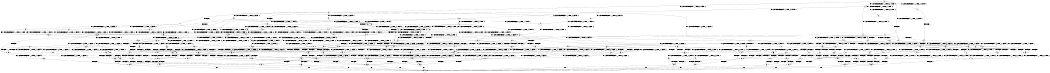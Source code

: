 digraph BCG {
size = "7, 10.5";
center = TRUE;
node [shape = circle];
0 [peripheries = 2];
0 -> 1 [label = "EX !0 !ATOMIC_EXCH_BRANCH (1, +1, TRUE, +0, 3, TRUE) !:0:"];
0 -> 2 [label = "EX !1 !ATOMIC_EXCH_BRANCH (1, +0, TRUE, +0, 1, TRUE) !:0:"];
0 -> 3 [label = "EX !2 !ATOMIC_EXCH_BRANCH (1, +1, TRUE, +0, 2, TRUE) !:0:"];
0 -> 4 [label = "EX !0 !ATOMIC_EXCH_BRANCH (1, +1, TRUE, +0, 3, TRUE) !:0:"];
1 -> 5 [label = "TERMINATE !0"];
2 -> 6 [label = "EX !0 !ATOMIC_EXCH_BRANCH (1, +1, TRUE, +0, 3, TRUE) !:0:"];
2 -> 7 [label = "EX !2 !ATOMIC_EXCH_BRANCH (1, +1, TRUE, +0, 2, TRUE) !:0:"];
2 -> 8 [label = "EX !0 !ATOMIC_EXCH_BRANCH (1, +1, TRUE, +0, 3, TRUE) !:0:"];
2 -> 2 [label = "EX !1 !ATOMIC_EXCH_BRANCH (1, +0, TRUE, +0, 1, TRUE) !:0:"];
3 -> 9 [label = "EX !0 !ATOMIC_EXCH_BRANCH (1, +1, TRUE, +0, 3, FALSE) !:0:"];
3 -> 10 [label = "TERMINATE !2"];
3 -> 11 [label = "EX !1 !ATOMIC_EXCH_BRANCH (1, +0, TRUE, +0, 1, FALSE) !:0:"];
3 -> 12 [label = "EX !0 !ATOMIC_EXCH_BRANCH (1, +1, TRUE, +0, 3, FALSE) !:0:"];
4 -> 5 [label = "TERMINATE !0"];
4 -> 13 [label = "TERMINATE !0"];
4 -> 14 [label = "EX !1 !ATOMIC_EXCH_BRANCH (1, +0, TRUE, +0, 1, FALSE) !:0:"];
4 -> 15 [label = "EX !2 !ATOMIC_EXCH_BRANCH (1, +1, TRUE, +0, 2, FALSE) !:0:"];
5 -> 16 [label = "EX !1 !ATOMIC_EXCH_BRANCH (1, +0, TRUE, +0, 1, FALSE) !:1:"];
6 -> 17 [label = "TERMINATE !0"];
7 -> 18 [label = "EX !0 !ATOMIC_EXCH_BRANCH (1, +1, TRUE, +0, 3, FALSE) !:0:"];
7 -> 19 [label = "TERMINATE !2"];
7 -> 20 [label = "EX !0 !ATOMIC_EXCH_BRANCH (1, +1, TRUE, +0, 3, FALSE) !:0:"];
7 -> 11 [label = "EX !1 !ATOMIC_EXCH_BRANCH (1, +0, TRUE, +0, 1, FALSE) !:0:"];
8 -> 17 [label = "TERMINATE !0"];
8 -> 21 [label = "TERMINATE !0"];
8 -> 22 [label = "EX !2 !ATOMIC_EXCH_BRANCH (1, +1, TRUE, +0, 2, FALSE) !:0:"];
8 -> 14 [label = "EX !1 !ATOMIC_EXCH_BRANCH (1, +0, TRUE, +0, 1, FALSE) !:0:"];
9 -> 23 [label = "EX !0 !ATOMIC_EXCH_BRANCH (1, +0, TRUE, +1, 1, TRUE) !:0:"];
10 -> 24 [label = "EX !0 !ATOMIC_EXCH_BRANCH (1, +1, TRUE, +0, 3, FALSE) !:0:"];
10 -> 25 [label = "EX !1 !ATOMIC_EXCH_BRANCH (1, +0, TRUE, +0, 1, FALSE) !:0:"];
10 -> 26 [label = "EX !0 !ATOMIC_EXCH_BRANCH (1, +1, TRUE, +0, 3, FALSE) !:0:"];
11 -> 27 [label = "EX !0 !ATOMIC_EXCH_BRANCH (1, +1, TRUE, +0, 3, TRUE) !:0:"];
11 -> 28 [label = "TERMINATE !1"];
11 -> 29 [label = "TERMINATE !2"];
11 -> 30 [label = "EX !0 !ATOMIC_EXCH_BRANCH (1, +1, TRUE, +0, 3, TRUE) !:0:"];
12 -> 23 [label = "EX !0 !ATOMIC_EXCH_BRANCH (1, +0, TRUE, +1, 1, TRUE) !:0:"];
12 -> 31 [label = "TERMINATE !2"];
12 -> 32 [label = "EX !1 !ATOMIC_EXCH_BRANCH (1, +0, TRUE, +0, 1, FALSE) !:0:"];
12 -> 33 [label = "EX !0 !ATOMIC_EXCH_BRANCH (1, +0, TRUE, +1, 1, TRUE) !:0:"];
13 -> 16 [label = "EX !1 !ATOMIC_EXCH_BRANCH (1, +0, TRUE, +0, 1, FALSE) !:1:"];
13 -> 34 [label = "EX !1 !ATOMIC_EXCH_BRANCH (1, +0, TRUE, +0, 1, FALSE) !:1:"];
13 -> 35 [label = "EX !2 !ATOMIC_EXCH_BRANCH (1, +1, TRUE, +0, 2, FALSE) !:1:"];
14 -> 36 [label = "TERMINATE !0"];
14 -> 37 [label = "TERMINATE !1"];
14 -> 38 [label = "TERMINATE !0"];
14 -> 30 [label = "EX !2 !ATOMIC_EXCH_BRANCH (1, +1, TRUE, +0, 2, TRUE) !:0:"];
15 -> 39 [label = "TERMINATE !0"];
15 -> 40 [label = "TERMINATE !2"];
15 -> 41 [label = "TERMINATE !0"];
15 -> 42 [label = "EX !1 !ATOMIC_EXCH_BRANCH (1, +0, TRUE, +0, 1, FALSE) !:0:"];
16 -> 43 [label = "TERMINATE !1"];
17 -> 16 [label = "EX !1 !ATOMIC_EXCH_BRANCH (1, +0, TRUE, +0, 1, FALSE) !:1:"];
18 -> 44 [label = "EX !0 !ATOMIC_EXCH_BRANCH (1, +0, TRUE, +1, 1, TRUE) !:0:"];
19 -> 45 [label = "EX !0 !ATOMIC_EXCH_BRANCH (1, +1, TRUE, +0, 3, FALSE) !:0:"];
19 -> 46 [label = "EX !0 !ATOMIC_EXCH_BRANCH (1, +1, TRUE, +0, 3, FALSE) !:0:"];
19 -> 25 [label = "EX !1 !ATOMIC_EXCH_BRANCH (1, +0, TRUE, +0, 1, FALSE) !:0:"];
20 -> 44 [label = "EX !0 !ATOMIC_EXCH_BRANCH (1, +0, TRUE, +1, 1, TRUE) !:0:"];
20 -> 47 [label = "TERMINATE !2"];
20 -> 32 [label = "EX !1 !ATOMIC_EXCH_BRANCH (1, +0, TRUE, +0, 1, FALSE) !:0:"];
20 -> 48 [label = "EX !0 !ATOMIC_EXCH_BRANCH (1, +0, TRUE, +1, 1, TRUE) !:0:"];
21 -> 16 [label = "EX !1 !ATOMIC_EXCH_BRANCH (1, +0, TRUE, +0, 1, FALSE) !:1:"];
21 -> 49 [label = "EX !2 !ATOMIC_EXCH_BRANCH (1, +1, TRUE, +0, 2, FALSE) !:1:"];
21 -> 34 [label = "EX !1 !ATOMIC_EXCH_BRANCH (1, +0, TRUE, +0, 1, FALSE) !:1:"];
22 -> 50 [label = "TERMINATE !0"];
22 -> 51 [label = "TERMINATE !2"];
22 -> 52 [label = "TERMINATE !0"];
22 -> 42 [label = "EX !1 !ATOMIC_EXCH_BRANCH (1, +0, TRUE, +0, 1, FALSE) !:0:"];
23 -> 53 [label = "EX !0 !ATOMIC_EXCH_BRANCH (1, +1, TRUE, +0, 3, TRUE) !:0:"];
24 -> 54 [label = "EX !0 !ATOMIC_EXCH_BRANCH (1, +0, TRUE, +1, 1, TRUE) !:0:"];
25 -> 55 [label = "EX !0 !ATOMIC_EXCH_BRANCH (1, +1, TRUE, +0, 3, TRUE) !:0:"];
25 -> 56 [label = "TERMINATE !1"];
25 -> 57 [label = "EX !0 !ATOMIC_EXCH_BRANCH (1, +1, TRUE, +0, 3, TRUE) !:0:"];
26 -> 54 [label = "EX !0 !ATOMIC_EXCH_BRANCH (1, +0, TRUE, +1, 1, TRUE) !:0:"];
26 -> 58 [label = "EX !1 !ATOMIC_EXCH_BRANCH (1, +0, TRUE, +0, 1, FALSE) !:0:"];
26 -> 59 [label = "EX !0 !ATOMIC_EXCH_BRANCH (1, +0, TRUE, +1, 1, TRUE) !:0:"];
27 -> 60 [label = "TERMINATE !0"];
28 -> 61 [label = "EX !0 !ATOMIC_EXCH_BRANCH (1, +1, TRUE, +0, 3, TRUE) !:0:"];
28 -> 56 [label = "TERMINATE !2"];
28 -> 62 [label = "EX !0 !ATOMIC_EXCH_BRANCH (1, +1, TRUE, +0, 3, TRUE) !:0:"];
29 -> 55 [label = "EX !0 !ATOMIC_EXCH_BRANCH (1, +1, TRUE, +0, 3, TRUE) !:0:"];
29 -> 56 [label = "TERMINATE !1"];
29 -> 57 [label = "EX !0 !ATOMIC_EXCH_BRANCH (1, +1, TRUE, +0, 3, TRUE) !:0:"];
30 -> 60 [label = "TERMINATE !0"];
30 -> 63 [label = "TERMINATE !1"];
30 -> 64 [label = "TERMINATE !2"];
30 -> 65 [label = "TERMINATE !0"];
31 -> 54 [label = "EX !0 !ATOMIC_EXCH_BRANCH (1, +0, TRUE, +1, 1, TRUE) !:0:"];
31 -> 58 [label = "EX !1 !ATOMIC_EXCH_BRANCH (1, +0, TRUE, +0, 1, FALSE) !:0:"];
31 -> 59 [label = "EX !0 !ATOMIC_EXCH_BRANCH (1, +0, TRUE, +1, 1, TRUE) !:0:"];
32 -> 66 [label = "EX !0 !ATOMIC_EXCH_BRANCH (1, +0, TRUE, +1, 1, FALSE) !:0:"];
32 -> 67 [label = "TERMINATE !1"];
32 -> 68 [label = "TERMINATE !2"];
32 -> 69 [label = "EX !0 !ATOMIC_EXCH_BRANCH (1, +0, TRUE, +1, 1, FALSE) !:0:"];
33 -> 53 [label = "EX !0 !ATOMIC_EXCH_BRANCH (1, +1, TRUE, +0, 3, TRUE) !:0:"];
33 -> 70 [label = "TERMINATE !2"];
33 -> 71 [label = "EX !1 !ATOMIC_EXCH_BRANCH (1, +0, TRUE, +0, 1, TRUE) !:0:"];
33 -> 72 [label = "EX !0 !ATOMIC_EXCH_BRANCH (1, +1, TRUE, +0, 3, TRUE) !:0:"];
34 -> 43 [label = "TERMINATE !1"];
34 -> 73 [label = "TERMINATE !1"];
34 -> 74 [label = "EX !2 !ATOMIC_EXCH_BRANCH (1, +1, TRUE, +0, 2, TRUE) !:1:"];
35 -> 75 [label = "EX !1 !ATOMIC_EXCH_BRANCH (1, +0, TRUE, +0, 1, FALSE) !:1:"];
35 -> 76 [label = "TERMINATE !2"];
35 -> 77 [label = "EX !1 !ATOMIC_EXCH_BRANCH (1, +0, TRUE, +0, 1, FALSE) !:1:"];
36 -> 43 [label = "TERMINATE !1"];
37 -> 78 [label = "TERMINATE !0"];
37 -> 79 [label = "TERMINATE !0"];
37 -> 62 [label = "EX !2 !ATOMIC_EXCH_BRANCH (1, +1, TRUE, +0, 2, TRUE) !:0:"];
38 -> 43 [label = "TERMINATE !1"];
38 -> 73 [label = "TERMINATE !1"];
38 -> 74 [label = "EX !2 !ATOMIC_EXCH_BRANCH (1, +1, TRUE, +0, 2, TRUE) !:1:"];
39 -> 75 [label = "EX !1 !ATOMIC_EXCH_BRANCH (1, +0, TRUE, +0, 1, FALSE) !:1:"];
40 -> 80 [label = "TERMINATE !0"];
40 -> 81 [label = "TERMINATE !0"];
40 -> 82 [label = "EX !1 !ATOMIC_EXCH_BRANCH (1, +0, TRUE, +0, 1, FALSE) !:0:"];
41 -> 75 [label = "EX !1 !ATOMIC_EXCH_BRANCH (1, +0, TRUE, +0, 1, FALSE) !:1:"];
41 -> 76 [label = "TERMINATE !2"];
41 -> 77 [label = "EX !1 !ATOMIC_EXCH_BRANCH (1, +0, TRUE, +0, 1, FALSE) !:1:"];
42 -> 83 [label = "TERMINATE !0"];
42 -> 84 [label = "TERMINATE !1"];
42 -> 85 [label = "TERMINATE !2"];
42 -> 86 [label = "TERMINATE !0"];
43 -> 87 [label = "EX !2 !ATOMIC_EXCH_BRANCH (1, +1, TRUE, +0, 2, TRUE) !:2:"];
44 -> 88 [label = "EX !0 !ATOMIC_EXCH_BRANCH (1, +1, TRUE, +0, 3, TRUE) !:0:"];
45 -> 89 [label = "EX !0 !ATOMIC_EXCH_BRANCH (1, +0, TRUE, +1, 1, TRUE) !:0:"];
46 -> 89 [label = "EX !0 !ATOMIC_EXCH_BRANCH (1, +0, TRUE, +1, 1, TRUE) !:0:"];
46 -> 58 [label = "EX !1 !ATOMIC_EXCH_BRANCH (1, +0, TRUE, +0, 1, FALSE) !:0:"];
46 -> 90 [label = "EX !0 !ATOMIC_EXCH_BRANCH (1, +0, TRUE, +1, 1, TRUE) !:0:"];
47 -> 89 [label = "EX !0 !ATOMIC_EXCH_BRANCH (1, +0, TRUE, +1, 1, TRUE) !:0:"];
47 -> 58 [label = "EX !1 !ATOMIC_EXCH_BRANCH (1, +0, TRUE, +0, 1, FALSE) !:0:"];
47 -> 90 [label = "EX !0 !ATOMIC_EXCH_BRANCH (1, +0, TRUE, +1, 1, TRUE) !:0:"];
48 -> 88 [label = "EX !0 !ATOMIC_EXCH_BRANCH (1, +1, TRUE, +0, 3, TRUE) !:0:"];
48 -> 91 [label = "TERMINATE !2"];
48 -> 71 [label = "EX !1 !ATOMIC_EXCH_BRANCH (1, +0, TRUE, +0, 1, TRUE) !:0:"];
48 -> 92 [label = "EX !0 !ATOMIC_EXCH_BRANCH (1, +1, TRUE, +0, 3, TRUE) !:0:"];
49 -> 75 [label = "EX !1 !ATOMIC_EXCH_BRANCH (1, +0, TRUE, +0, 1, FALSE) !:1:"];
49 -> 93 [label = "TERMINATE !2"];
49 -> 77 [label = "EX !1 !ATOMIC_EXCH_BRANCH (1, +0, TRUE, +0, 1, FALSE) !:1:"];
50 -> 75 [label = "EX !1 !ATOMIC_EXCH_BRANCH (1, +0, TRUE, +0, 1, FALSE) !:1:"];
51 -> 94 [label = "TERMINATE !0"];
51 -> 95 [label = "TERMINATE !0"];
51 -> 82 [label = "EX !1 !ATOMIC_EXCH_BRANCH (1, +0, TRUE, +0, 1, FALSE) !:0:"];
52 -> 75 [label = "EX !1 !ATOMIC_EXCH_BRANCH (1, +0, TRUE, +0, 1, FALSE) !:1:"];
52 -> 93 [label = "TERMINATE !2"];
52 -> 77 [label = "EX !1 !ATOMIC_EXCH_BRANCH (1, +0, TRUE, +0, 1, FALSE) !:1:"];
53 -> 39 [label = "TERMINATE !0"];
54 -> 96 [label = "EX !0 !ATOMIC_EXCH_BRANCH (1, +1, TRUE, +0, 3, TRUE) !:0:"];
55 -> 97 [label = "TERMINATE !0"];
56 -> 98 [label = "EX !0 !ATOMIC_EXCH_BRANCH (1, +1, TRUE, +0, 3, TRUE) !:0:"];
56 -> 99 [label = "EX !0 !ATOMIC_EXCH_BRANCH (1, +1, TRUE, +0, 3, TRUE) !:0:"];
57 -> 97 [label = "TERMINATE !0"];
57 -> 100 [label = "TERMINATE !1"];
57 -> 101 [label = "TERMINATE !0"];
58 -> 102 [label = "EX !0 !ATOMIC_EXCH_BRANCH (1, +0, TRUE, +1, 1, FALSE) !:0:"];
58 -> 103 [label = "TERMINATE !1"];
58 -> 104 [label = "EX !0 !ATOMIC_EXCH_BRANCH (1, +0, TRUE, +1, 1, FALSE) !:0:"];
59 -> 96 [label = "EX !0 !ATOMIC_EXCH_BRANCH (1, +1, TRUE, +0, 3, TRUE) !:0:"];
59 -> 105 [label = "EX !1 !ATOMIC_EXCH_BRANCH (1, +0, TRUE, +0, 1, TRUE) !:0:"];
59 -> 106 [label = "EX !0 !ATOMIC_EXCH_BRANCH (1, +1, TRUE, +0, 3, TRUE) !:0:"];
60 -> 107 [label = "TERMINATE !2"];
61 -> 108 [label = "TERMINATE !0"];
62 -> 108 [label = "TERMINATE !0"];
62 -> 100 [label = "TERMINATE !2"];
62 -> 109 [label = "TERMINATE !0"];
63 -> 108 [label = "TERMINATE !0"];
63 -> 100 [label = "TERMINATE !2"];
63 -> 109 [label = "TERMINATE !0"];
64 -> 97 [label = "TERMINATE !0"];
64 -> 100 [label = "TERMINATE !1"];
64 -> 101 [label = "TERMINATE !0"];
65 -> 107 [label = "TERMINATE !2"];
65 -> 110 [label = "TERMINATE !1"];
65 -> 111 [label = "TERMINATE !2"];
66 -> 83 [label = "TERMINATE !0"];
67 -> 112 [label = "EX !0 !ATOMIC_EXCH_BRANCH (1, +0, TRUE, +1, 1, FALSE) !:0:"];
67 -> 103 [label = "TERMINATE !2"];
67 -> 113 [label = "EX !0 !ATOMIC_EXCH_BRANCH (1, +0, TRUE, +1, 1, FALSE) !:0:"];
68 -> 102 [label = "EX !0 !ATOMIC_EXCH_BRANCH (1, +0, TRUE, +1, 1, FALSE) !:0:"];
68 -> 103 [label = "TERMINATE !1"];
68 -> 104 [label = "EX !0 !ATOMIC_EXCH_BRANCH (1, +0, TRUE, +1, 1, FALSE) !:0:"];
69 -> 83 [label = "TERMINATE !0"];
69 -> 84 [label = "TERMINATE !1"];
69 -> 85 [label = "TERMINATE !2"];
69 -> 86 [label = "TERMINATE !0"];
70 -> 96 [label = "EX !0 !ATOMIC_EXCH_BRANCH (1, +1, TRUE, +0, 3, TRUE) !:0:"];
70 -> 105 [label = "EX !1 !ATOMIC_EXCH_BRANCH (1, +0, TRUE, +0, 1, TRUE) !:0:"];
70 -> 106 [label = "EX !0 !ATOMIC_EXCH_BRANCH (1, +1, TRUE, +0, 3, TRUE) !:0:"];
71 -> 88 [label = "EX !0 !ATOMIC_EXCH_BRANCH (1, +1, TRUE, +0, 3, TRUE) !:0:"];
71 -> 91 [label = "TERMINATE !2"];
71 -> 71 [label = "EX !1 !ATOMIC_EXCH_BRANCH (1, +0, TRUE, +0, 1, TRUE) !:0:"];
71 -> 92 [label = "EX !0 !ATOMIC_EXCH_BRANCH (1, +1, TRUE, +0, 3, TRUE) !:0:"];
72 -> 39 [label = "TERMINATE !0"];
72 -> 40 [label = "TERMINATE !2"];
72 -> 41 [label = "TERMINATE !0"];
72 -> 42 [label = "EX !1 !ATOMIC_EXCH_BRANCH (1, +0, TRUE, +0, 1, FALSE) !:0:"];
73 -> 87 [label = "EX !2 !ATOMIC_EXCH_BRANCH (1, +1, TRUE, +0, 2, TRUE) !:2:"];
73 -> 114 [label = "EX !2 !ATOMIC_EXCH_BRANCH (1, +1, TRUE, +0, 2, TRUE) !:2:"];
74 -> 107 [label = "TERMINATE !2"];
74 -> 110 [label = "TERMINATE !1"];
74 -> 111 [label = "TERMINATE !2"];
75 -> 115 [label = "TERMINATE !2"];
76 -> 116 [label = "EX !1 !ATOMIC_EXCH_BRANCH (1, +0, TRUE, +0, 1, FALSE) !:1:"];
76 -> 117 [label = "EX !1 !ATOMIC_EXCH_BRANCH (1, +0, TRUE, +0, 1, FALSE) !:1:"];
77 -> 115 [label = "TERMINATE !2"];
77 -> 118 [label = "TERMINATE !1"];
77 -> 119 [label = "TERMINATE !2"];
78 -> 87 [label = "EX !2 !ATOMIC_EXCH_BRANCH (1, +1, TRUE, +0, 2, TRUE) !:2:"];
79 -> 87 [label = "EX !2 !ATOMIC_EXCH_BRANCH (1, +1, TRUE, +0, 2, TRUE) !:2:"];
79 -> 114 [label = "EX !2 !ATOMIC_EXCH_BRANCH (1, +1, TRUE, +0, 2, TRUE) !:2:"];
80 -> 116 [label = "EX !1 !ATOMIC_EXCH_BRANCH (1, +0, TRUE, +0, 1, FALSE) !:1:"];
81 -> 116 [label = "EX !1 !ATOMIC_EXCH_BRANCH (1, +0, TRUE, +0, 1, FALSE) !:1:"];
81 -> 117 [label = "EX !1 !ATOMIC_EXCH_BRANCH (1, +0, TRUE, +0, 1, FALSE) !:1:"];
82 -> 120 [label = "TERMINATE !0"];
82 -> 121 [label = "TERMINATE !1"];
82 -> 122 [label = "TERMINATE !0"];
83 -> 115 [label = "TERMINATE !2"];
84 -> 123 [label = "TERMINATE !0"];
84 -> 121 [label = "TERMINATE !2"];
84 -> 124 [label = "TERMINATE !0"];
85 -> 120 [label = "TERMINATE !0"];
85 -> 121 [label = "TERMINATE !1"];
85 -> 122 [label = "TERMINATE !0"];
86 -> 115 [label = "TERMINATE !2"];
86 -> 118 [label = "TERMINATE !1"];
86 -> 119 [label = "TERMINATE !2"];
87 -> 125 [label = "TERMINATE !2"];
88 -> 50 [label = "TERMINATE !0"];
89 -> 126 [label = "EX !0 !ATOMIC_EXCH_BRANCH (1, +1, TRUE, +0, 3, TRUE) !:0:"];
90 -> 126 [label = "EX !0 !ATOMIC_EXCH_BRANCH (1, +1, TRUE, +0, 3, TRUE) !:0:"];
90 -> 105 [label = "EX !1 !ATOMIC_EXCH_BRANCH (1, +0, TRUE, +0, 1, TRUE) !:0:"];
90 -> 127 [label = "EX !0 !ATOMIC_EXCH_BRANCH (1, +1, TRUE, +0, 3, TRUE) !:0:"];
91 -> 126 [label = "EX !0 !ATOMIC_EXCH_BRANCH (1, +1, TRUE, +0, 3, TRUE) !:0:"];
91 -> 105 [label = "EX !1 !ATOMIC_EXCH_BRANCH (1, +0, TRUE, +0, 1, TRUE) !:0:"];
91 -> 127 [label = "EX !0 !ATOMIC_EXCH_BRANCH (1, +1, TRUE, +0, 3, TRUE) !:0:"];
92 -> 50 [label = "TERMINATE !0"];
92 -> 51 [label = "TERMINATE !2"];
92 -> 52 [label = "TERMINATE !0"];
92 -> 42 [label = "EX !1 !ATOMIC_EXCH_BRANCH (1, +0, TRUE, +0, 1, FALSE) !:0:"];
93 -> 116 [label = "EX !1 !ATOMIC_EXCH_BRANCH (1, +0, TRUE, +0, 1, FALSE) !:1:"];
93 -> 117 [label = "EX !1 !ATOMIC_EXCH_BRANCH (1, +0, TRUE, +0, 1, FALSE) !:1:"];
94 -> 116 [label = "EX !1 !ATOMIC_EXCH_BRANCH (1, +0, TRUE, +0, 1, FALSE) !:1:"];
95 -> 116 [label = "EX !1 !ATOMIC_EXCH_BRANCH (1, +0, TRUE, +0, 1, FALSE) !:1:"];
95 -> 117 [label = "EX !1 !ATOMIC_EXCH_BRANCH (1, +0, TRUE, +0, 1, FALSE) !:1:"];
96 -> 80 [label = "TERMINATE !0"];
97 -> 128 [label = "TERMINATE !1"];
98 -> 129 [label = "TERMINATE !0"];
99 -> 129 [label = "TERMINATE !0"];
99 -> 130 [label = "TERMINATE !0"];
100 -> 129 [label = "TERMINATE !0"];
100 -> 130 [label = "TERMINATE !0"];
101 -> 128 [label = "TERMINATE !1"];
101 -> 131 [label = "TERMINATE !1"];
102 -> 120 [label = "TERMINATE !0"];
103 -> 132 [label = "EX !0 !ATOMIC_EXCH_BRANCH (1, +0, TRUE, +1, 1, FALSE) !:0:"];
103 -> 133 [label = "EX !0 !ATOMIC_EXCH_BRANCH (1, +0, TRUE, +1, 1, FALSE) !:0:"];
104 -> 120 [label = "TERMINATE !0"];
104 -> 121 [label = "TERMINATE !1"];
104 -> 122 [label = "TERMINATE !0"];
105 -> 126 [label = "EX !0 !ATOMIC_EXCH_BRANCH (1, +1, TRUE, +0, 3, TRUE) !:0:"];
105 -> 105 [label = "EX !1 !ATOMIC_EXCH_BRANCH (1, +0, TRUE, +0, 1, TRUE) !:0:"];
105 -> 127 [label = "EX !0 !ATOMIC_EXCH_BRANCH (1, +1, TRUE, +0, 3, TRUE) !:0:"];
106 -> 80 [label = "TERMINATE !0"];
106 -> 81 [label = "TERMINATE !0"];
106 -> 82 [label = "EX !1 !ATOMIC_EXCH_BRANCH (1, +0, TRUE, +0, 1, FALSE) !:0:"];
107 -> 128 [label = "TERMINATE !1"];
108 -> 125 [label = "TERMINATE !2"];
109 -> 125 [label = "TERMINATE !2"];
109 -> 134 [label = "TERMINATE !2"];
110 -> 125 [label = "TERMINATE !2"];
110 -> 134 [label = "TERMINATE !2"];
111 -> 128 [label = "TERMINATE !1"];
111 -> 131 [label = "TERMINATE !1"];
112 -> 123 [label = "TERMINATE !0"];
113 -> 123 [label = "TERMINATE !0"];
113 -> 121 [label = "TERMINATE !2"];
113 -> 124 [label = "TERMINATE !0"];
114 -> 125 [label = "TERMINATE !2"];
114 -> 134 [label = "TERMINATE !2"];
115 -> 135 [label = "TERMINATE !1"];
116 -> 135 [label = "TERMINATE !1"];
117 -> 135 [label = "TERMINATE !1"];
117 -> 136 [label = "TERMINATE !1"];
118 -> 137 [label = "TERMINATE !2"];
118 -> 138 [label = "TERMINATE !2"];
119 -> 135 [label = "TERMINATE !1"];
119 -> 136 [label = "TERMINATE !1"];
120 -> 135 [label = "TERMINATE !1"];
121 -> 139 [label = "TERMINATE !0"];
121 -> 140 [label = "TERMINATE !0"];
122 -> 135 [label = "TERMINATE !1"];
122 -> 136 [label = "TERMINATE !1"];
123 -> 137 [label = "TERMINATE !2"];
124 -> 137 [label = "TERMINATE !2"];
124 -> 138 [label = "TERMINATE !2"];
125 -> 141 [label = "exit"];
126 -> 94 [label = "TERMINATE !0"];
127 -> 94 [label = "TERMINATE !0"];
127 -> 95 [label = "TERMINATE !0"];
127 -> 82 [label = "EX !1 !ATOMIC_EXCH_BRANCH (1, +0, TRUE, +0, 1, FALSE) !:0:"];
128 -> 141 [label = "exit"];
129 -> 141 [label = "exit"];
130 -> 141 [label = "exit"];
131 -> 141 [label = "exit"];
132 -> 139 [label = "TERMINATE !0"];
133 -> 139 [label = "TERMINATE !0"];
133 -> 140 [label = "TERMINATE !0"];
134 -> 141 [label = "exit"];
135 -> 141 [label = "exit"];
136 -> 141 [label = "exit"];
137 -> 141 [label = "exit"];
138 -> 141 [label = "exit"];
139 -> 141 [label = "exit"];
140 -> 141 [label = "exit"];
}
